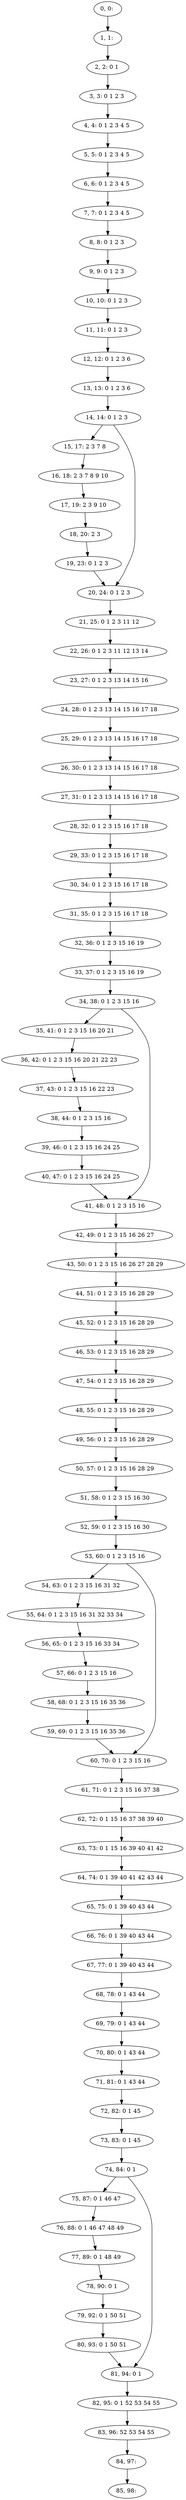 digraph G {
0[label="0, 0: "];
1[label="1, 1: "];
2[label="2, 2: 0 1 "];
3[label="3, 3: 0 1 2 3 "];
4[label="4, 4: 0 1 2 3 4 5 "];
5[label="5, 5: 0 1 2 3 4 5 "];
6[label="6, 6: 0 1 2 3 4 5 "];
7[label="7, 7: 0 1 2 3 4 5 "];
8[label="8, 8: 0 1 2 3 "];
9[label="9, 9: 0 1 2 3 "];
10[label="10, 10: 0 1 2 3 "];
11[label="11, 11: 0 1 2 3 "];
12[label="12, 12: 0 1 2 3 6 "];
13[label="13, 13: 0 1 2 3 6 "];
14[label="14, 14: 0 1 2 3 "];
15[label="15, 17: 2 3 7 8 "];
16[label="16, 18: 2 3 7 8 9 10 "];
17[label="17, 19: 2 3 9 10 "];
18[label="18, 20: 2 3 "];
19[label="19, 23: 0 1 2 3 "];
20[label="20, 24: 0 1 2 3 "];
21[label="21, 25: 0 1 2 3 11 12 "];
22[label="22, 26: 0 1 2 3 11 12 13 14 "];
23[label="23, 27: 0 1 2 3 13 14 15 16 "];
24[label="24, 28: 0 1 2 3 13 14 15 16 17 18 "];
25[label="25, 29: 0 1 2 3 13 14 15 16 17 18 "];
26[label="26, 30: 0 1 2 3 13 14 15 16 17 18 "];
27[label="27, 31: 0 1 2 3 13 14 15 16 17 18 "];
28[label="28, 32: 0 1 2 3 15 16 17 18 "];
29[label="29, 33: 0 1 2 3 15 16 17 18 "];
30[label="30, 34: 0 1 2 3 15 16 17 18 "];
31[label="31, 35: 0 1 2 3 15 16 17 18 "];
32[label="32, 36: 0 1 2 3 15 16 19 "];
33[label="33, 37: 0 1 2 3 15 16 19 "];
34[label="34, 38: 0 1 2 3 15 16 "];
35[label="35, 41: 0 1 2 3 15 16 20 21 "];
36[label="36, 42: 0 1 2 3 15 16 20 21 22 23 "];
37[label="37, 43: 0 1 2 3 15 16 22 23 "];
38[label="38, 44: 0 1 2 3 15 16 "];
39[label="39, 46: 0 1 2 3 15 16 24 25 "];
40[label="40, 47: 0 1 2 3 15 16 24 25 "];
41[label="41, 48: 0 1 2 3 15 16 "];
42[label="42, 49: 0 1 2 3 15 16 26 27 "];
43[label="43, 50: 0 1 2 3 15 16 26 27 28 29 "];
44[label="44, 51: 0 1 2 3 15 16 28 29 "];
45[label="45, 52: 0 1 2 3 15 16 28 29 "];
46[label="46, 53: 0 1 2 3 15 16 28 29 "];
47[label="47, 54: 0 1 2 3 15 16 28 29 "];
48[label="48, 55: 0 1 2 3 15 16 28 29 "];
49[label="49, 56: 0 1 2 3 15 16 28 29 "];
50[label="50, 57: 0 1 2 3 15 16 28 29 "];
51[label="51, 58: 0 1 2 3 15 16 30 "];
52[label="52, 59: 0 1 2 3 15 16 30 "];
53[label="53, 60: 0 1 2 3 15 16 "];
54[label="54, 63: 0 1 2 3 15 16 31 32 "];
55[label="55, 64: 0 1 2 3 15 16 31 32 33 34 "];
56[label="56, 65: 0 1 2 3 15 16 33 34 "];
57[label="57, 66: 0 1 2 3 15 16 "];
58[label="58, 68: 0 1 2 3 15 16 35 36 "];
59[label="59, 69: 0 1 2 3 15 16 35 36 "];
60[label="60, 70: 0 1 2 3 15 16 "];
61[label="61, 71: 0 1 2 3 15 16 37 38 "];
62[label="62, 72: 0 1 15 16 37 38 39 40 "];
63[label="63, 73: 0 1 15 16 39 40 41 42 "];
64[label="64, 74: 0 1 39 40 41 42 43 44 "];
65[label="65, 75: 0 1 39 40 43 44 "];
66[label="66, 76: 0 1 39 40 43 44 "];
67[label="67, 77: 0 1 39 40 43 44 "];
68[label="68, 78: 0 1 43 44 "];
69[label="69, 79: 0 1 43 44 "];
70[label="70, 80: 0 1 43 44 "];
71[label="71, 81: 0 1 43 44 "];
72[label="72, 82: 0 1 45 "];
73[label="73, 83: 0 1 45 "];
74[label="74, 84: 0 1 "];
75[label="75, 87: 0 1 46 47 "];
76[label="76, 88: 0 1 46 47 48 49 "];
77[label="77, 89: 0 1 48 49 "];
78[label="78, 90: 0 1 "];
79[label="79, 92: 0 1 50 51 "];
80[label="80, 93: 0 1 50 51 "];
81[label="81, 94: 0 1 "];
82[label="82, 95: 0 1 52 53 54 55 "];
83[label="83, 96: 52 53 54 55 "];
84[label="84, 97: "];
85[label="85, 98: "];
0->1 ;
1->2 ;
2->3 ;
3->4 ;
4->5 ;
5->6 ;
6->7 ;
7->8 ;
8->9 ;
9->10 ;
10->11 ;
11->12 ;
12->13 ;
13->14 ;
14->15 ;
14->20 ;
15->16 ;
16->17 ;
17->18 ;
18->19 ;
19->20 ;
20->21 ;
21->22 ;
22->23 ;
23->24 ;
24->25 ;
25->26 ;
26->27 ;
27->28 ;
28->29 ;
29->30 ;
30->31 ;
31->32 ;
32->33 ;
33->34 ;
34->35 ;
34->41 ;
35->36 ;
36->37 ;
37->38 ;
38->39 ;
39->40 ;
40->41 ;
41->42 ;
42->43 ;
43->44 ;
44->45 ;
45->46 ;
46->47 ;
47->48 ;
48->49 ;
49->50 ;
50->51 ;
51->52 ;
52->53 ;
53->54 ;
53->60 ;
54->55 ;
55->56 ;
56->57 ;
57->58 ;
58->59 ;
59->60 ;
60->61 ;
61->62 ;
62->63 ;
63->64 ;
64->65 ;
65->66 ;
66->67 ;
67->68 ;
68->69 ;
69->70 ;
70->71 ;
71->72 ;
72->73 ;
73->74 ;
74->75 ;
74->81 ;
75->76 ;
76->77 ;
77->78 ;
78->79 ;
79->80 ;
80->81 ;
81->82 ;
82->83 ;
83->84 ;
84->85 ;
}
